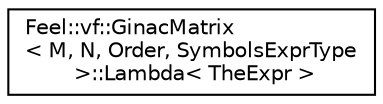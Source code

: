 digraph "Graphical Class Hierarchy"
{
 // LATEX_PDF_SIZE
  edge [fontname="Helvetica",fontsize="10",labelfontname="Helvetica",labelfontsize="10"];
  node [fontname="Helvetica",fontsize="10",shape=record];
  rankdir="LR";
  Node0 [label="Feel::vf::GinacMatrix\l\< M, N, Order, SymbolsExprType\l \>::Lambda\< TheExpr \>",height=0.2,width=0.4,color="black", fillcolor="white", style="filled",URL="$structFeel_1_1vf_1_1GinacMatrix_1_1Lambda.html",tooltip=" "];
}
